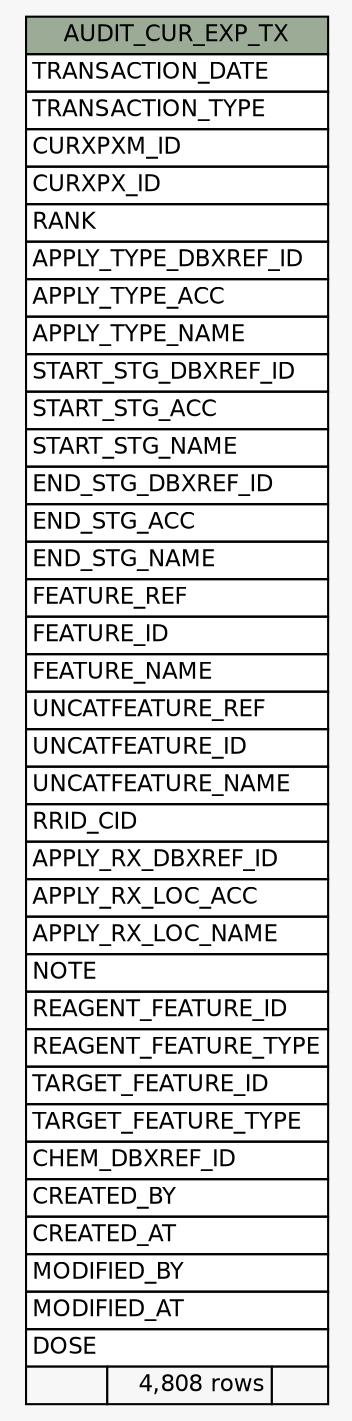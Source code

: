 // dot 2.38.0 on Windows 10 10.0
// SchemaSpy rev Unknown
digraph "AUDIT_CUR_EXP_TX" {
  graph [
    rankdir="RL"
    bgcolor="#f7f7f7"
    nodesep="0.18"
    ranksep="0.46"
    fontname="Helvetica"
    fontsize="11"
  ];
  node [
    fontname="Helvetica"
    fontsize="11"
    shape="plaintext"
  ];
  edge [
    arrowsize="0.8"
  ];
  "AUDIT_CUR_EXP_TX" [
    label=<
    <TABLE BORDER="0" CELLBORDER="1" CELLSPACING="0" BGCOLOR="#ffffff">
      <TR><TD COLSPAN="3" BGCOLOR="#9bab96" ALIGN="CENTER">AUDIT_CUR_EXP_TX</TD></TR>
      <TR><TD PORT="TRANSACTION_DATE" COLSPAN="3" ALIGN="LEFT">TRANSACTION_DATE</TD></TR>
      <TR><TD PORT="TRANSACTION_TYPE" COLSPAN="3" ALIGN="LEFT">TRANSACTION_TYPE</TD></TR>
      <TR><TD PORT="CURXPXM_ID" COLSPAN="3" ALIGN="LEFT">CURXPXM_ID</TD></TR>
      <TR><TD PORT="CURXPX_ID" COLSPAN="3" ALIGN="LEFT">CURXPX_ID</TD></TR>
      <TR><TD PORT="RANK" COLSPAN="3" ALIGN="LEFT">RANK</TD></TR>
      <TR><TD PORT="APPLY_TYPE_DBXREF_ID" COLSPAN="3" ALIGN="LEFT">APPLY_TYPE_DBXREF_ID</TD></TR>
      <TR><TD PORT="APPLY_TYPE_ACC" COLSPAN="3" ALIGN="LEFT">APPLY_TYPE_ACC</TD></TR>
      <TR><TD PORT="APPLY_TYPE_NAME" COLSPAN="3" ALIGN="LEFT">APPLY_TYPE_NAME</TD></TR>
      <TR><TD PORT="START_STG_DBXREF_ID" COLSPAN="3" ALIGN="LEFT">START_STG_DBXREF_ID</TD></TR>
      <TR><TD PORT="START_STG_ACC" COLSPAN="3" ALIGN="LEFT">START_STG_ACC</TD></TR>
      <TR><TD PORT="START_STG_NAME" COLSPAN="3" ALIGN="LEFT">START_STG_NAME</TD></TR>
      <TR><TD PORT="END_STG_DBXREF_ID" COLSPAN="3" ALIGN="LEFT">END_STG_DBXREF_ID</TD></TR>
      <TR><TD PORT="END_STG_ACC" COLSPAN="3" ALIGN="LEFT">END_STG_ACC</TD></TR>
      <TR><TD PORT="END_STG_NAME" COLSPAN="3" ALIGN="LEFT">END_STG_NAME</TD></TR>
      <TR><TD PORT="FEATURE_REF" COLSPAN="3" ALIGN="LEFT">FEATURE_REF</TD></TR>
      <TR><TD PORT="FEATURE_ID" COLSPAN="3" ALIGN="LEFT">FEATURE_ID</TD></TR>
      <TR><TD PORT="FEATURE_NAME" COLSPAN="3" ALIGN="LEFT">FEATURE_NAME</TD></TR>
      <TR><TD PORT="UNCATFEATURE_REF" COLSPAN="3" ALIGN="LEFT">UNCATFEATURE_REF</TD></TR>
      <TR><TD PORT="UNCATFEATURE_ID" COLSPAN="3" ALIGN="LEFT">UNCATFEATURE_ID</TD></TR>
      <TR><TD PORT="UNCATFEATURE_NAME" COLSPAN="3" ALIGN="LEFT">UNCATFEATURE_NAME</TD></TR>
      <TR><TD PORT="RRID_CID" COLSPAN="3" ALIGN="LEFT">RRID_CID</TD></TR>
      <TR><TD PORT="APPLY_RX_DBXREF_ID" COLSPAN="3" ALIGN="LEFT">APPLY_RX_DBXREF_ID</TD></TR>
      <TR><TD PORT="APPLY_RX_LOC_ACC" COLSPAN="3" ALIGN="LEFT">APPLY_RX_LOC_ACC</TD></TR>
      <TR><TD PORT="APPLY_RX_LOC_NAME" COLSPAN="3" ALIGN="LEFT">APPLY_RX_LOC_NAME</TD></TR>
      <TR><TD PORT="NOTE" COLSPAN="3" ALIGN="LEFT">NOTE</TD></TR>
      <TR><TD PORT="REAGENT_FEATURE_ID" COLSPAN="3" ALIGN="LEFT">REAGENT_FEATURE_ID</TD></TR>
      <TR><TD PORT="REAGENT_FEATURE_TYPE" COLSPAN="3" ALIGN="LEFT">REAGENT_FEATURE_TYPE</TD></TR>
      <TR><TD PORT="TARGET_FEATURE_ID" COLSPAN="3" ALIGN="LEFT">TARGET_FEATURE_ID</TD></TR>
      <TR><TD PORT="TARGET_FEATURE_TYPE" COLSPAN="3" ALIGN="LEFT">TARGET_FEATURE_TYPE</TD></TR>
      <TR><TD PORT="CHEM_DBXREF_ID" COLSPAN="3" ALIGN="LEFT">CHEM_DBXREF_ID</TD></TR>
      <TR><TD PORT="CREATED_BY" COLSPAN="3" ALIGN="LEFT">CREATED_BY</TD></TR>
      <TR><TD PORT="CREATED_AT" COLSPAN="3" ALIGN="LEFT">CREATED_AT</TD></TR>
      <TR><TD PORT="MODIFIED_BY" COLSPAN="3" ALIGN="LEFT">MODIFIED_BY</TD></TR>
      <TR><TD PORT="MODIFIED_AT" COLSPAN="3" ALIGN="LEFT">MODIFIED_AT</TD></TR>
      <TR><TD PORT="DOSE" COLSPAN="3" ALIGN="LEFT">DOSE</TD></TR>
      <TR><TD ALIGN="LEFT" BGCOLOR="#f7f7f7">  </TD><TD ALIGN="RIGHT" BGCOLOR="#f7f7f7">4,808 rows</TD><TD ALIGN="RIGHT" BGCOLOR="#f7f7f7">  </TD></TR>
    </TABLE>>
    URL="tables/AUDIT_CUR_EXP_TX.html"
    tooltip="AUDIT_CUR_EXP_TX"
  ];
}
